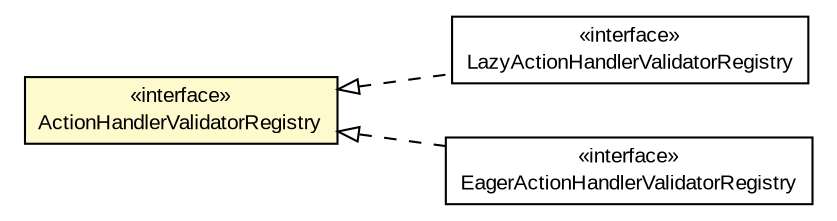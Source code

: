 #!/usr/local/bin/dot
#
# Class diagram 
# Generated by UMLGraph version R5_6-24-gf6e263 (http://www.umlgraph.org/)
#

digraph G {
	edge [fontname="arial",fontsize=10,labelfontname="arial",labelfontsize=10];
	node [fontname="arial",fontsize=10,shape=plaintext];
	nodesep=0.25;
	ranksep=0.5;
	rankdir=LR;
	// com.gwtplatform.dispatch.rpc.server.actionhandlervalidator.LazyActionHandlerValidatorRegistry
	c117150 [label=<<table title="com.gwtplatform.dispatch.rpc.server.actionhandlervalidator.LazyActionHandlerValidatorRegistry" border="0" cellborder="1" cellspacing="0" cellpadding="2" port="p" href="./LazyActionHandlerValidatorRegistry.html">
		<tr><td><table border="0" cellspacing="0" cellpadding="1">
<tr><td align="center" balign="center"> &#171;interface&#187; </td></tr>
<tr><td align="center" balign="center"> LazyActionHandlerValidatorRegistry </td></tr>
		</table></td></tr>
		</table>>, URL="./LazyActionHandlerValidatorRegistry.html", fontname="arial", fontcolor="black", fontsize=10.0];
	// com.gwtplatform.dispatch.rpc.server.actionhandlervalidator.EagerActionHandlerValidatorRegistry
	c117151 [label=<<table title="com.gwtplatform.dispatch.rpc.server.actionhandlervalidator.EagerActionHandlerValidatorRegistry" border="0" cellborder="1" cellspacing="0" cellpadding="2" port="p" href="./EagerActionHandlerValidatorRegistry.html">
		<tr><td><table border="0" cellspacing="0" cellpadding="1">
<tr><td align="center" balign="center"> &#171;interface&#187; </td></tr>
<tr><td align="center" balign="center"> EagerActionHandlerValidatorRegistry </td></tr>
		</table></td></tr>
		</table>>, URL="./EagerActionHandlerValidatorRegistry.html", fontname="arial", fontcolor="black", fontsize=10.0];
	// com.gwtplatform.dispatch.rpc.server.actionhandlervalidator.ActionHandlerValidatorRegistry
	c117152 [label=<<table title="com.gwtplatform.dispatch.rpc.server.actionhandlervalidator.ActionHandlerValidatorRegistry" border="0" cellborder="1" cellspacing="0" cellpadding="2" port="p" bgcolor="lemonChiffon" href="./ActionHandlerValidatorRegistry.html">
		<tr><td><table border="0" cellspacing="0" cellpadding="1">
<tr><td align="center" balign="center"> &#171;interface&#187; </td></tr>
<tr><td align="center" balign="center"> ActionHandlerValidatorRegistry </td></tr>
		</table></td></tr>
		</table>>, URL="./ActionHandlerValidatorRegistry.html", fontname="arial", fontcolor="black", fontsize=10.0];
	//com.gwtplatform.dispatch.rpc.server.actionhandlervalidator.LazyActionHandlerValidatorRegistry implements com.gwtplatform.dispatch.rpc.server.actionhandlervalidator.ActionHandlerValidatorRegistry
	c117152:p -> c117150:p [dir=back,arrowtail=empty,style=dashed];
	//com.gwtplatform.dispatch.rpc.server.actionhandlervalidator.EagerActionHandlerValidatorRegistry implements com.gwtplatform.dispatch.rpc.server.actionhandlervalidator.ActionHandlerValidatorRegistry
	c117152:p -> c117151:p [dir=back,arrowtail=empty,style=dashed];
}

